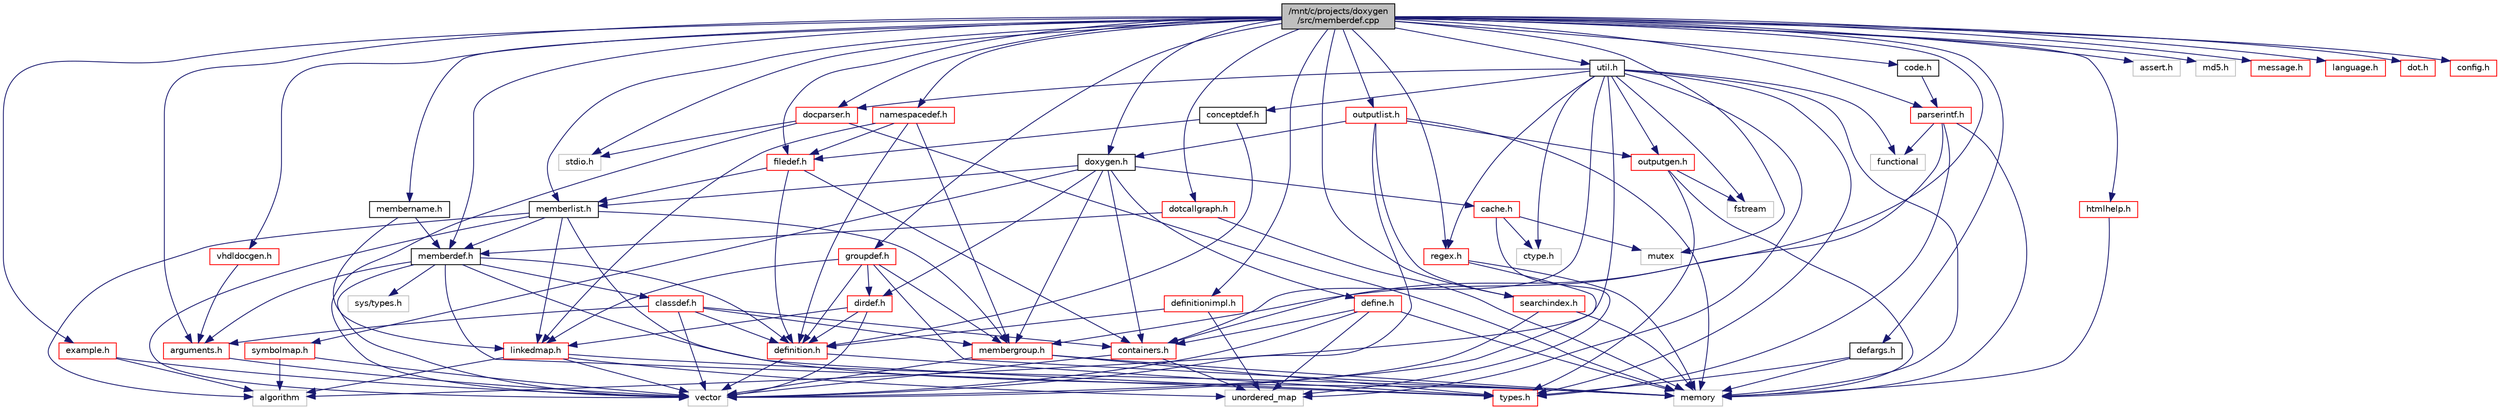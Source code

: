 digraph "/mnt/c/projects/doxygen/src/memberdef.cpp"
{
 // LATEX_PDF_SIZE
  edge [fontname="Helvetica",fontsize="10",labelfontname="Helvetica",labelfontsize="10"];
  node [fontname="Helvetica",fontsize="10",shape=record];
  Node1 [label="/mnt/c/projects/doxygen\l/src/memberdef.cpp",height=0.2,width=0.4,color="black", fillcolor="grey75", style="filled", fontcolor="black",tooltip=" "];
  Node1 -> Node2 [color="midnightblue",fontsize="10",style="solid"];
  Node2 [label="stdio.h",height=0.2,width=0.4,color="grey75", fillcolor="white", style="filled",tooltip=" "];
  Node1 -> Node3 [color="midnightblue",fontsize="10",style="solid"];
  Node3 [label="assert.h",height=0.2,width=0.4,color="grey75", fillcolor="white", style="filled",tooltip=" "];
  Node1 -> Node4 [color="midnightblue",fontsize="10",style="solid"];
  Node4 [label="mutex",height=0.2,width=0.4,color="grey75", fillcolor="white", style="filled",tooltip=" "];
  Node1 -> Node5 [color="midnightblue",fontsize="10",style="solid"];
  Node5 [label="md5.h",height=0.2,width=0.4,color="grey75", fillcolor="white", style="filled",tooltip=" "];
  Node1 -> Node6 [color="midnightblue",fontsize="10",style="solid"];
  Node6 [label="memberdef.h",height=0.2,width=0.4,color="black", fillcolor="white", style="filled",URL="$memberdef_8h.html",tooltip=" "];
  Node6 -> Node7 [color="midnightblue",fontsize="10",style="solid"];
  Node7 [label="vector",height=0.2,width=0.4,color="grey75", fillcolor="white", style="filled",tooltip=" "];
  Node6 -> Node8 [color="midnightblue",fontsize="10",style="solid"];
  Node8 [label="memory",height=0.2,width=0.4,color="grey75", fillcolor="white", style="filled",tooltip=" "];
  Node6 -> Node9 [color="midnightblue",fontsize="10",style="solid"];
  Node9 [label="sys/types.h",height=0.2,width=0.4,color="grey75", fillcolor="white", style="filled",tooltip=" "];
  Node6 -> Node10 [color="midnightblue",fontsize="10",style="solid"];
  Node10 [label="types.h",height=0.2,width=0.4,color="red", fillcolor="white", style="filled",URL="$types_8h.html",tooltip="This file contains a number of basic enums and types."];
  Node6 -> Node21 [color="midnightblue",fontsize="10",style="solid"];
  Node21 [label="definition.h",height=0.2,width=0.4,color="red", fillcolor="white", style="filled",URL="$definition_8h.html",tooltip=" "];
  Node21 -> Node7 [color="midnightblue",fontsize="10",style="solid"];
  Node21 -> Node10 [color="midnightblue",fontsize="10",style="solid"];
  Node6 -> Node25 [color="midnightblue",fontsize="10",style="solid"];
  Node25 [label="arguments.h",height=0.2,width=0.4,color="red", fillcolor="white", style="filled",URL="$arguments_8h.html",tooltip=" "];
  Node25 -> Node7 [color="midnightblue",fontsize="10",style="solid"];
  Node6 -> Node26 [color="midnightblue",fontsize="10",style="solid"];
  Node26 [label="classdef.h",height=0.2,width=0.4,color="red", fillcolor="white", style="filled",URL="$classdef_8h.html",tooltip=" "];
  Node26 -> Node7 [color="midnightblue",fontsize="10",style="solid"];
  Node26 -> Node28 [color="midnightblue",fontsize="10",style="solid"];
  Node28 [label="containers.h",height=0.2,width=0.4,color="red", fillcolor="white", style="filled",URL="$containers_8h.html",tooltip=" "];
  Node28 -> Node7 [color="midnightblue",fontsize="10",style="solid"];
  Node28 -> Node23 [color="midnightblue",fontsize="10",style="solid"];
  Node23 [label="unordered_map",height=0.2,width=0.4,color="grey75", fillcolor="white", style="filled",tooltip=" "];
  Node26 -> Node21 [color="midnightblue",fontsize="10",style="solid"];
  Node26 -> Node25 [color="midnightblue",fontsize="10",style="solid"];
  Node26 -> Node32 [color="midnightblue",fontsize="10",style="solid"];
  Node32 [label="membergroup.h",height=0.2,width=0.4,color="red", fillcolor="white", style="filled",URL="$membergroup_8h.html",tooltip=" "];
  Node32 -> Node7 [color="midnightblue",fontsize="10",style="solid"];
  Node32 -> Node8 [color="midnightblue",fontsize="10",style="solid"];
  Node32 -> Node10 [color="midnightblue",fontsize="10",style="solid"];
  Node1 -> Node33 [color="midnightblue",fontsize="10",style="solid"];
  Node33 [label="membername.h",height=0.2,width=0.4,color="black", fillcolor="white", style="filled",URL="$membername_8h.html",tooltip=" "];
  Node33 -> Node6 [color="midnightblue",fontsize="10",style="solid"];
  Node33 -> Node24 [color="midnightblue",fontsize="10",style="solid"];
  Node24 [label="linkedmap.h",height=0.2,width=0.4,color="red", fillcolor="white", style="filled",URL="$linkedmap_8h.html",tooltip=" "];
  Node24 -> Node23 [color="midnightblue",fontsize="10",style="solid"];
  Node24 -> Node7 [color="midnightblue",fontsize="10",style="solid"];
  Node24 -> Node8 [color="midnightblue",fontsize="10",style="solid"];
  Node24 -> Node13 [color="midnightblue",fontsize="10",style="solid"];
  Node13 [label="algorithm",height=0.2,width=0.4,color="grey75", fillcolor="white", style="filled",tooltip=" "];
  Node1 -> Node34 [color="midnightblue",fontsize="10",style="solid"];
  Node34 [label="doxygen.h",height=0.2,width=0.4,color="black", fillcolor="white", style="filled",URL="$doxygen_8h.html",tooltip=" "];
  Node34 -> Node28 [color="midnightblue",fontsize="10",style="solid"];
  Node34 -> Node32 [color="midnightblue",fontsize="10",style="solid"];
  Node34 -> Node35 [color="midnightblue",fontsize="10",style="solid"];
  Node35 [label="dirdef.h",height=0.2,width=0.4,color="red", fillcolor="white", style="filled",URL="$dirdef_8h.html",tooltip=" "];
  Node35 -> Node7 [color="midnightblue",fontsize="10",style="solid"];
  Node35 -> Node24 [color="midnightblue",fontsize="10",style="solid"];
  Node35 -> Node21 [color="midnightblue",fontsize="10",style="solid"];
  Node34 -> Node36 [color="midnightblue",fontsize="10",style="solid"];
  Node36 [label="memberlist.h",height=0.2,width=0.4,color="black", fillcolor="white", style="filled",URL="$memberlist_8h.html",tooltip=" "];
  Node36 -> Node7 [color="midnightblue",fontsize="10",style="solid"];
  Node36 -> Node13 [color="midnightblue",fontsize="10",style="solid"];
  Node36 -> Node6 [color="midnightblue",fontsize="10",style="solid"];
  Node36 -> Node24 [color="midnightblue",fontsize="10",style="solid"];
  Node36 -> Node10 [color="midnightblue",fontsize="10",style="solid"];
  Node36 -> Node32 [color="midnightblue",fontsize="10",style="solid"];
  Node34 -> Node37 [color="midnightblue",fontsize="10",style="solid"];
  Node37 [label="define.h",height=0.2,width=0.4,color="red", fillcolor="white", style="filled",URL="$define_8h.html",tooltip=" "];
  Node37 -> Node7 [color="midnightblue",fontsize="10",style="solid"];
  Node37 -> Node8 [color="midnightblue",fontsize="10",style="solid"];
  Node37 -> Node23 [color="midnightblue",fontsize="10",style="solid"];
  Node37 -> Node28 [color="midnightblue",fontsize="10",style="solid"];
  Node34 -> Node38 [color="midnightblue",fontsize="10",style="solid"];
  Node38 [label="cache.h",height=0.2,width=0.4,color="red", fillcolor="white", style="filled",URL="$cache_8h.html",tooltip=" "];
  Node38 -> Node23 [color="midnightblue",fontsize="10",style="solid"];
  Node38 -> Node4 [color="midnightblue",fontsize="10",style="solid"];
  Node38 -> Node40 [color="midnightblue",fontsize="10",style="solid"];
  Node40 [label="ctype.h",height=0.2,width=0.4,color="grey75", fillcolor="white", style="filled",tooltip=" "];
  Node34 -> Node41 [color="midnightblue",fontsize="10",style="solid"];
  Node41 [label="symbolmap.h",height=0.2,width=0.4,color="red", fillcolor="white", style="filled",URL="$symbolmap_8h.html",tooltip=" "];
  Node41 -> Node13 [color="midnightblue",fontsize="10",style="solid"];
  Node41 -> Node7 [color="midnightblue",fontsize="10",style="solid"];
  Node1 -> Node43 [color="midnightblue",fontsize="10",style="solid"];
  Node43 [label="util.h",height=0.2,width=0.4,color="black", fillcolor="white", style="filled",URL="$util_8h.html",tooltip="A bunch of utility functions."];
  Node43 -> Node8 [color="midnightblue",fontsize="10",style="solid"];
  Node43 -> Node23 [color="midnightblue",fontsize="10",style="solid"];
  Node43 -> Node13 [color="midnightblue",fontsize="10",style="solid"];
  Node43 -> Node44 [color="midnightblue",fontsize="10",style="solid"];
  Node44 [label="functional",height=0.2,width=0.4,color="grey75", fillcolor="white", style="filled",tooltip=" "];
  Node43 -> Node45 [color="midnightblue",fontsize="10",style="solid"];
  Node45 [label="fstream",height=0.2,width=0.4,color="grey75", fillcolor="white", style="filled",tooltip=" "];
  Node43 -> Node40 [color="midnightblue",fontsize="10",style="solid"];
  Node43 -> Node10 [color="midnightblue",fontsize="10",style="solid"];
  Node43 -> Node46 [color="midnightblue",fontsize="10",style="solid"];
  Node46 [label="docparser.h",height=0.2,width=0.4,color="red", fillcolor="white", style="filled",URL="$docparser_8h.html",tooltip=" "];
  Node46 -> Node2 [color="midnightblue",fontsize="10",style="solid"];
  Node46 -> Node7 [color="midnightblue",fontsize="10",style="solid"];
  Node46 -> Node8 [color="midnightblue",fontsize="10",style="solid"];
  Node43 -> Node28 [color="midnightblue",fontsize="10",style="solid"];
  Node43 -> Node49 [color="midnightblue",fontsize="10",style="solid"];
  Node49 [label="outputgen.h",height=0.2,width=0.4,color="red", fillcolor="white", style="filled",URL="$outputgen_8h.html",tooltip=" "];
  Node49 -> Node8 [color="midnightblue",fontsize="10",style="solid"];
  Node49 -> Node45 [color="midnightblue",fontsize="10",style="solid"];
  Node49 -> Node10 [color="midnightblue",fontsize="10",style="solid"];
  Node43 -> Node56 [color="midnightblue",fontsize="10",style="solid"];
  Node56 [label="regex.h",height=0.2,width=0.4,color="red", fillcolor="white", style="filled",URL="$regex_8h.html",tooltip=" "];
  Node56 -> Node8 [color="midnightblue",fontsize="10",style="solid"];
  Node56 -> Node7 [color="midnightblue",fontsize="10",style="solid"];
  Node43 -> Node58 [color="midnightblue",fontsize="10",style="solid"];
  Node58 [label="conceptdef.h",height=0.2,width=0.4,color="black", fillcolor="white", style="filled",URL="$conceptdef_8h.html",tooltip=" "];
  Node58 -> Node21 [color="midnightblue",fontsize="10",style="solid"];
  Node58 -> Node59 [color="midnightblue",fontsize="10",style="solid"];
  Node59 [label="filedef.h",height=0.2,width=0.4,color="red", fillcolor="white", style="filled",URL="$filedef_8h.html",tooltip=" "];
  Node59 -> Node21 [color="midnightblue",fontsize="10",style="solid"];
  Node59 -> Node36 [color="midnightblue",fontsize="10",style="solid"];
  Node59 -> Node28 [color="midnightblue",fontsize="10",style="solid"];
  Node1 -> Node60 [color="midnightblue",fontsize="10",style="solid"];
  Node60 [label="code.h",height=0.2,width=0.4,color="black", fillcolor="white", style="filled",URL="$code_8h.html",tooltip=" "];
  Node60 -> Node61 [color="midnightblue",fontsize="10",style="solid"];
  Node61 [label="parserintf.h",height=0.2,width=0.4,color="red", fillcolor="white", style="filled",URL="$parserintf_8h.html",tooltip=" "];
  Node61 -> Node44 [color="midnightblue",fontsize="10",style="solid"];
  Node61 -> Node8 [color="midnightblue",fontsize="10",style="solid"];
  Node61 -> Node10 [color="midnightblue",fontsize="10",style="solid"];
  Node61 -> Node28 [color="midnightblue",fontsize="10",style="solid"];
  Node1 -> Node62 [color="midnightblue",fontsize="10",style="solid"];
  Node62 [label="message.h",height=0.2,width=0.4,color="red", fillcolor="white", style="filled",URL="$message_8h.html",tooltip=" "];
  Node1 -> Node64 [color="midnightblue",fontsize="10",style="solid"];
  Node64 [label="htmlhelp.h",height=0.2,width=0.4,color="red", fillcolor="white", style="filled",URL="$htmlhelp_8h.html",tooltip=" "];
  Node64 -> Node8 [color="midnightblue",fontsize="10",style="solid"];
  Node1 -> Node65 [color="midnightblue",fontsize="10",style="solid"];
  Node65 [label="language.h",height=0.2,width=0.4,color="red", fillcolor="white", style="filled",URL="$language_8h.html",tooltip=" "];
  Node1 -> Node69 [color="midnightblue",fontsize="10",style="solid"];
  Node69 [label="outputlist.h",height=0.2,width=0.4,color="red", fillcolor="white", style="filled",URL="$outputlist_8h.html",tooltip=" "];
  Node69 -> Node7 [color="midnightblue",fontsize="10",style="solid"];
  Node69 -> Node8 [color="midnightblue",fontsize="10",style="solid"];
  Node69 -> Node49 [color="midnightblue",fontsize="10",style="solid"];
  Node69 -> Node70 [color="midnightblue",fontsize="10",style="solid"];
  Node70 [label="searchindex.h",height=0.2,width=0.4,color="red", fillcolor="white", style="filled",URL="$searchindex_8h.html",tooltip="Web server based search engine."];
  Node70 -> Node8 [color="midnightblue",fontsize="10",style="solid"];
  Node70 -> Node7 [color="midnightblue",fontsize="10",style="solid"];
  Node69 -> Node34 [color="midnightblue",fontsize="10",style="solid"];
  Node1 -> Node73 [color="midnightblue",fontsize="10",style="solid"];
  Node73 [label="example.h",height=0.2,width=0.4,color="red", fillcolor="white", style="filled",URL="$example_8h.html",tooltip=" "];
  Node73 -> Node13 [color="midnightblue",fontsize="10",style="solid"];
  Node73 -> Node7 [color="midnightblue",fontsize="10",style="solid"];
  Node1 -> Node32 [color="midnightblue",fontsize="10",style="solid"];
  Node1 -> Node74 [color="midnightblue",fontsize="10",style="solid"];
  Node74 [label="groupdef.h",height=0.2,width=0.4,color="red", fillcolor="white", style="filled",URL="$groupdef_8h.html",tooltip=" "];
  Node74 -> Node8 [color="midnightblue",fontsize="10",style="solid"];
  Node74 -> Node21 [color="midnightblue",fontsize="10",style="solid"];
  Node74 -> Node35 [color="midnightblue",fontsize="10",style="solid"];
  Node74 -> Node32 [color="midnightblue",fontsize="10",style="solid"];
  Node74 -> Node24 [color="midnightblue",fontsize="10",style="solid"];
  Node1 -> Node76 [color="midnightblue",fontsize="10",style="solid"];
  Node76 [label="defargs.h",height=0.2,width=0.4,color="black", fillcolor="white", style="filled",URL="$defargs_8h.html",tooltip=" "];
  Node76 -> Node10 [color="midnightblue",fontsize="10",style="solid"];
  Node76 -> Node8 [color="midnightblue",fontsize="10",style="solid"];
  Node1 -> Node46 [color="midnightblue",fontsize="10",style="solid"];
  Node1 -> Node77 [color="midnightblue",fontsize="10",style="solid"];
  Node77 [label="dot.h",height=0.2,width=0.4,color="red", fillcolor="white", style="filled",URL="$dot_8h.html",tooltip=" "];
  Node1 -> Node86 [color="midnightblue",fontsize="10",style="solid"];
  Node86 [label="dotcallgraph.h",height=0.2,width=0.4,color="red", fillcolor="white", style="filled",URL="$dotcallgraph_8h.html",tooltip=" "];
  Node86 -> Node8 [color="midnightblue",fontsize="10",style="solid"];
  Node86 -> Node6 [color="midnightblue",fontsize="10",style="solid"];
  Node1 -> Node70 [color="midnightblue",fontsize="10",style="solid"];
  Node1 -> Node61 [color="midnightblue",fontsize="10",style="solid"];
  Node1 -> Node89 [color="midnightblue",fontsize="10",style="solid"];
  Node89 [label="vhdldocgen.h",height=0.2,width=0.4,color="red", fillcolor="white", style="filled",URL="$vhdldocgen_8h.html",tooltip=" "];
  Node89 -> Node25 [color="midnightblue",fontsize="10",style="solid"];
  Node1 -> Node25 [color="midnightblue",fontsize="10",style="solid"];
  Node1 -> Node36 [color="midnightblue",fontsize="10",style="solid"];
  Node1 -> Node91 [color="midnightblue",fontsize="10",style="solid"];
  Node91 [label="namespacedef.h",height=0.2,width=0.4,color="red", fillcolor="white", style="filled",URL="$namespacedef_8h.html",tooltip=" "];
  Node91 -> Node21 [color="midnightblue",fontsize="10",style="solid"];
  Node91 -> Node59 [color="midnightblue",fontsize="10",style="solid"];
  Node91 -> Node24 [color="midnightblue",fontsize="10",style="solid"];
  Node91 -> Node32 [color="midnightblue",fontsize="10",style="solid"];
  Node1 -> Node59 [color="midnightblue",fontsize="10",style="solid"];
  Node1 -> Node67 [color="midnightblue",fontsize="10",style="solid"];
  Node67 [label="config.h",height=0.2,width=0.4,color="red", fillcolor="white", style="filled",URL="$config_8h.html",tooltip=" "];
  Node1 -> Node92 [color="midnightblue",fontsize="10",style="solid"];
  Node92 [label="definitionimpl.h",height=0.2,width=0.4,color="red", fillcolor="white", style="filled",URL="$definitionimpl_8h.html",tooltip=" "];
  Node92 -> Node23 [color="midnightblue",fontsize="10",style="solid"];
  Node92 -> Node21 [color="midnightblue",fontsize="10",style="solid"];
  Node1 -> Node56 [color="midnightblue",fontsize="10",style="solid"];
}
